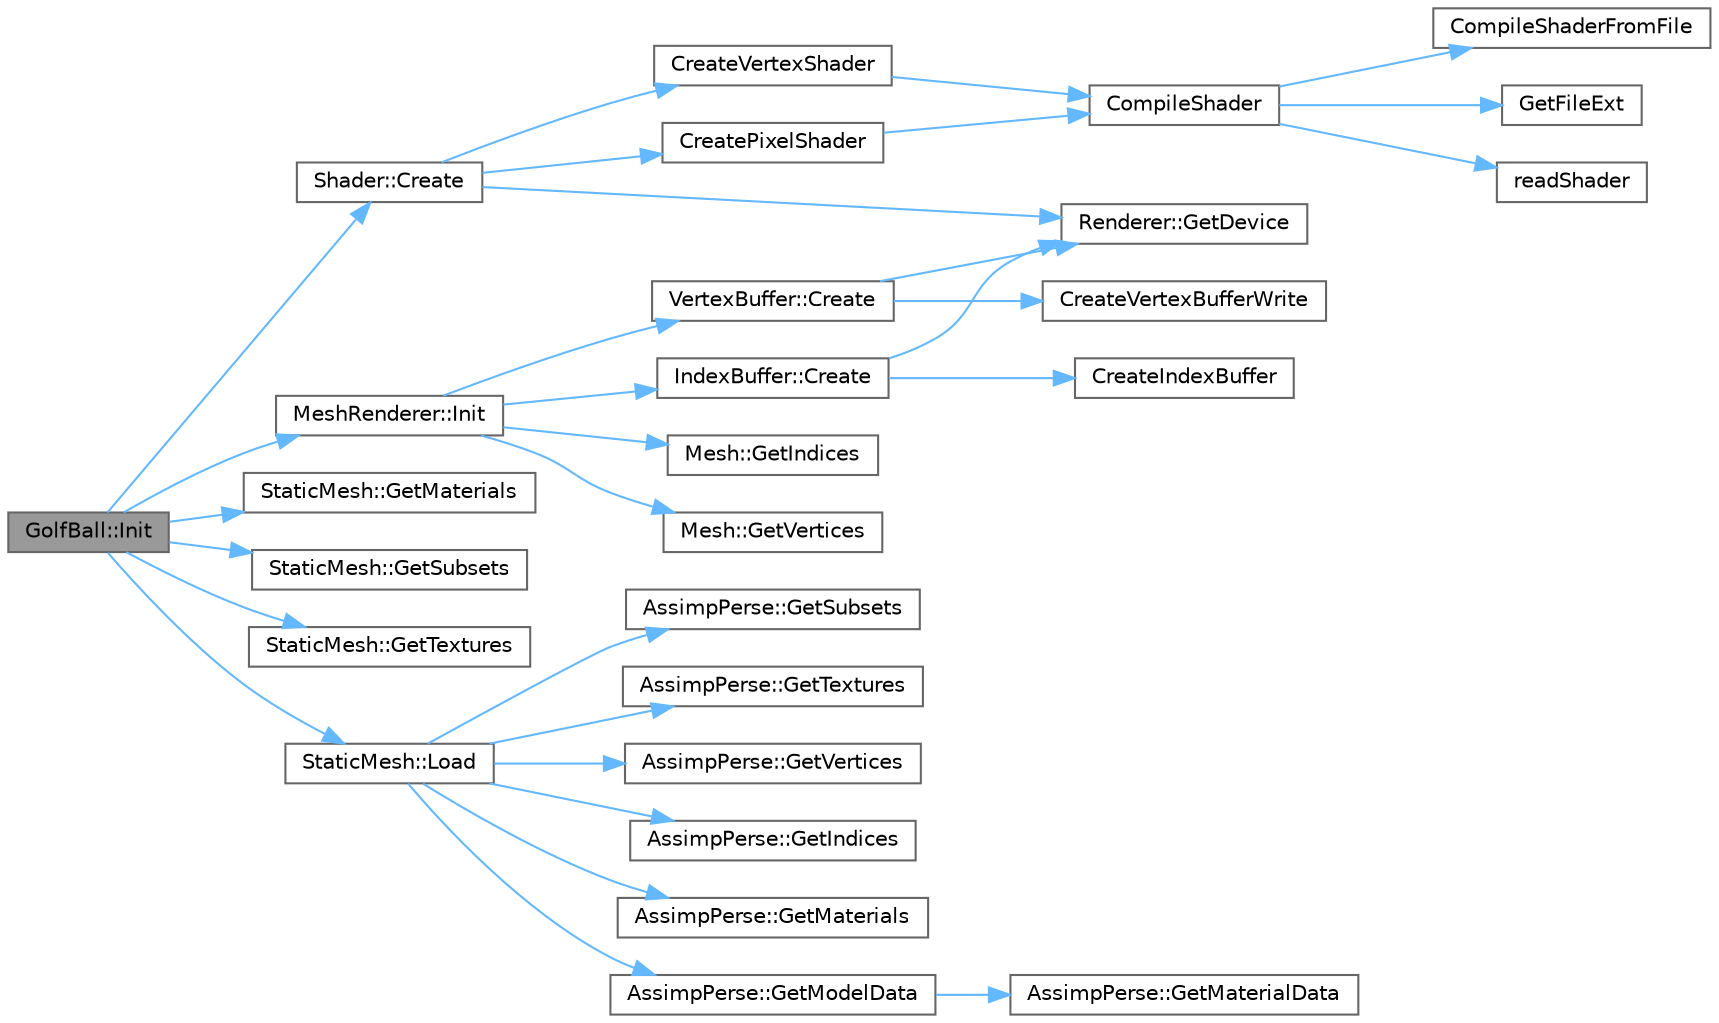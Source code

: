 digraph "GolfBall::Init"
{
 // LATEX_PDF_SIZE
  bgcolor="transparent";
  edge [fontname=Helvetica,fontsize=10,labelfontname=Helvetica,labelfontsize=10];
  node [fontname=Helvetica,fontsize=10,shape=box,height=0.2,width=0.4];
  rankdir="LR";
  Node1 [id="Node000001",label="GolfBall::Init",height=0.2,width=0.4,color="gray40", fillcolor="grey60", style="filled", fontcolor="black",tooltip=" "];
  Node1 -> Node2 [id="edge1_Node000001_Node000002",color="steelblue1",style="solid",tooltip=" "];
  Node2 [id="Node000002",label="Shader::Create",height=0.2,width=0.4,color="grey40", fillcolor="white", style="filled",URL="$class_shader.html#aa9c0b85d800c697d60873b7eafe79267",tooltip=" "];
  Node2 -> Node3 [id="edge2_Node000002_Node000003",color="steelblue1",style="solid",tooltip=" "];
  Node3 [id="Node000003",label="CreatePixelShader",height=0.2,width=0.4,color="grey40", fillcolor="white", style="filled",URL="$dx11helper_8cpp.html#ae8ec19eab7e615ced445d3ccbbe86f05",tooltip=" "];
  Node3 -> Node4 [id="edge3_Node000003_Node000004",color="steelblue1",style="solid",tooltip=" "];
  Node4 [id="Node000004",label="CompileShader",height=0.2,width=0.4,color="grey40", fillcolor="white", style="filled",URL="$dx11helper_8cpp.html#ad25b2bdaa1dd7872c556ccc8fea3122e",tooltip=" "];
  Node4 -> Node5 [id="edge4_Node000004_Node000005",color="steelblue1",style="solid",tooltip=" "];
  Node5 [id="Node000005",label="CompileShaderFromFile",height=0.2,width=0.4,color="grey40", fillcolor="white", style="filled",URL="$dx11helper_8cpp.html#a957c5097d8616850cb70f67fe1635a71",tooltip=" "];
  Node4 -> Node6 [id="edge5_Node000004_Node000006",color="steelblue1",style="solid",tooltip=" "];
  Node6 [id="Node000006",label="GetFileExt",height=0.2,width=0.4,color="grey40", fillcolor="white", style="filled",URL="$dx11helper_8cpp.html#afe2aab602993aa0b2a3fc81a95858aa9",tooltip=" "];
  Node4 -> Node7 [id="edge6_Node000004_Node000007",color="steelblue1",style="solid",tooltip=" "];
  Node7 [id="Node000007",label="readShader",height=0.2,width=0.4,color="grey40", fillcolor="white", style="filled",URL="$dx11helper_8cpp.html#ac1d0844e7f486f0f36d1180efd4ab44e",tooltip=" "];
  Node2 -> Node8 [id="edge7_Node000002_Node000008",color="steelblue1",style="solid",tooltip=" "];
  Node8 [id="Node000008",label="CreateVertexShader",height=0.2,width=0.4,color="grey40", fillcolor="white", style="filled",URL="$dx11helper_8cpp.html#a4dfbddd06ed9936bbaa62063c5cbeea7",tooltip=" "];
  Node8 -> Node4 [id="edge8_Node000008_Node000004",color="steelblue1",style="solid",tooltip=" "];
  Node2 -> Node9 [id="edge9_Node000002_Node000009",color="steelblue1",style="solid",tooltip=" "];
  Node9 [id="Node000009",label="Renderer::GetDevice",height=0.2,width=0.4,color="grey40", fillcolor="white", style="filled",URL="$class_renderer.html#a8a4db5c7c4741070e75fe73fbd5a97fc",tooltip=" "];
  Node1 -> Node10 [id="edge10_Node000001_Node000010",color="steelblue1",style="solid",tooltip=" "];
  Node10 [id="Node000010",label="StaticMesh::GetMaterials",height=0.2,width=0.4,color="grey40", fillcolor="white", style="filled",URL="$class_static_mesh.html#a57e217176173fb0ffbcea0717cab7076",tooltip=" "];
  Node1 -> Node11 [id="edge11_Node000001_Node000011",color="steelblue1",style="solid",tooltip=" "];
  Node11 [id="Node000011",label="StaticMesh::GetSubsets",height=0.2,width=0.4,color="grey40", fillcolor="white", style="filled",URL="$class_static_mesh.html#ad429505c5cd3b575c83d833f07e8ada7",tooltip=" "];
  Node1 -> Node12 [id="edge12_Node000001_Node000012",color="steelblue1",style="solid",tooltip=" "];
  Node12 [id="Node000012",label="StaticMesh::GetTextures",height=0.2,width=0.4,color="grey40", fillcolor="white", style="filled",URL="$class_static_mesh.html#abc1be91629a0e4edf8c874d365d4f87b",tooltip=" "];
  Node1 -> Node13 [id="edge13_Node000001_Node000013",color="steelblue1",style="solid",tooltip=" "];
  Node13 [id="Node000013",label="MeshRenderer::Init",height=0.2,width=0.4,color="grey40", fillcolor="white", style="filled",URL="$class_mesh_renderer.html#aa3476f8b7457ff0e5b86662c69b09984",tooltip=" "];
  Node13 -> Node14 [id="edge14_Node000013_Node000014",color="steelblue1",style="solid",tooltip=" "];
  Node14 [id="Node000014",label="IndexBuffer::Create",height=0.2,width=0.4,color="grey40", fillcolor="white", style="filled",URL="$class_index_buffer.html#ae1c175e71e9d683fc50f7ed49940619c",tooltip=" "];
  Node14 -> Node15 [id="edge15_Node000014_Node000015",color="steelblue1",style="solid",tooltip=" "];
  Node15 [id="Node000015",label="CreateIndexBuffer",height=0.2,width=0.4,color="grey40", fillcolor="white", style="filled",URL="$dx11helper_8cpp.html#a34cf71f12f2b5c66f91a93b621488a8b",tooltip=" "];
  Node14 -> Node9 [id="edge16_Node000014_Node000009",color="steelblue1",style="solid",tooltip=" "];
  Node13 -> Node16 [id="edge17_Node000013_Node000016",color="steelblue1",style="solid",tooltip=" "];
  Node16 [id="Node000016",label="VertexBuffer::Create",height=0.2,width=0.4,color="grey40", fillcolor="white", style="filled",URL="$class_vertex_buffer.html#a33585f350baef4547f9359848dd28625",tooltip=" "];
  Node16 -> Node17 [id="edge18_Node000016_Node000017",color="steelblue1",style="solid",tooltip=" "];
  Node17 [id="Node000017",label="CreateVertexBufferWrite",height=0.2,width=0.4,color="grey40", fillcolor="white", style="filled",URL="$dx11helper_8cpp.html#a95b082e67794f996ed8b41c83046e4d5",tooltip=" "];
  Node16 -> Node9 [id="edge19_Node000016_Node000009",color="steelblue1",style="solid",tooltip=" "];
  Node13 -> Node18 [id="edge20_Node000013_Node000018",color="steelblue1",style="solid",tooltip=" "];
  Node18 [id="Node000018",label="Mesh::GetIndices",height=0.2,width=0.4,color="grey40", fillcolor="white", style="filled",URL="$class_mesh.html#a44151c8da47eaee149acc4b3ba96249f",tooltip=" "];
  Node13 -> Node19 [id="edge21_Node000013_Node000019",color="steelblue1",style="solid",tooltip=" "];
  Node19 [id="Node000019",label="Mesh::GetVertices",height=0.2,width=0.4,color="grey40", fillcolor="white", style="filled",URL="$class_mesh.html#a1ccfd5a62e7a0944c6308c367f036e06",tooltip=" "];
  Node1 -> Node20 [id="edge22_Node000001_Node000020",color="steelblue1",style="solid",tooltip=" "];
  Node20 [id="Node000020",label="StaticMesh::Load",height=0.2,width=0.4,color="grey40", fillcolor="white", style="filled",URL="$class_static_mesh.html#a666f5b10dcd38ed322477444bb3f702f",tooltip=" "];
  Node20 -> Node21 [id="edge23_Node000020_Node000021",color="steelblue1",style="solid",tooltip=" "];
  Node21 [id="Node000021",label="AssimpPerse::GetIndices",height=0.2,width=0.4,color="grey40", fillcolor="white", style="filled",URL="$namespace_assimp_perse.html#a50cf42c61e28ffcfd30d90764560c00b",tooltip=" "];
  Node20 -> Node22 [id="edge24_Node000020_Node000022",color="steelblue1",style="solid",tooltip=" "];
  Node22 [id="Node000022",label="AssimpPerse::GetMaterials",height=0.2,width=0.4,color="grey40", fillcolor="white", style="filled",URL="$namespace_assimp_perse.html#a72c507bfd18d72bac3462abe0e27fc50",tooltip=" "];
  Node20 -> Node23 [id="edge25_Node000020_Node000023",color="steelblue1",style="solid",tooltip=" "];
  Node23 [id="Node000023",label="AssimpPerse::GetModelData",height=0.2,width=0.4,color="grey40", fillcolor="white", style="filled",URL="$namespace_assimp_perse.html#a3238f76c2d1e93ffa81136a2f87e9171",tooltip=" "];
  Node23 -> Node24 [id="edge26_Node000023_Node000024",color="steelblue1",style="solid",tooltip=" "];
  Node24 [id="Node000024",label="AssimpPerse::GetMaterialData",height=0.2,width=0.4,color="grey40", fillcolor="white", style="filled",URL="$namespace_assimp_perse.html#a3b772901dacdd733c02d8b90aba9e5d6",tooltip=" "];
  Node20 -> Node25 [id="edge27_Node000020_Node000025",color="steelblue1",style="solid",tooltip=" "];
  Node25 [id="Node000025",label="AssimpPerse::GetSubsets",height=0.2,width=0.4,color="grey40", fillcolor="white", style="filled",URL="$namespace_assimp_perse.html#a0610f13164ef6a63549b680057e7043c",tooltip=" "];
  Node20 -> Node26 [id="edge28_Node000020_Node000026",color="steelblue1",style="solid",tooltip=" "];
  Node26 [id="Node000026",label="AssimpPerse::GetTextures",height=0.2,width=0.4,color="grey40", fillcolor="white", style="filled",URL="$namespace_assimp_perse.html#a7112cfe61431f25cc9e7a21842bfd9b9",tooltip=" "];
  Node20 -> Node27 [id="edge29_Node000020_Node000027",color="steelblue1",style="solid",tooltip=" "];
  Node27 [id="Node000027",label="AssimpPerse::GetVertices",height=0.2,width=0.4,color="grey40", fillcolor="white", style="filled",URL="$namespace_assimp_perse.html#a11bad62214443ed63cac60768b27900b",tooltip=" "];
}
